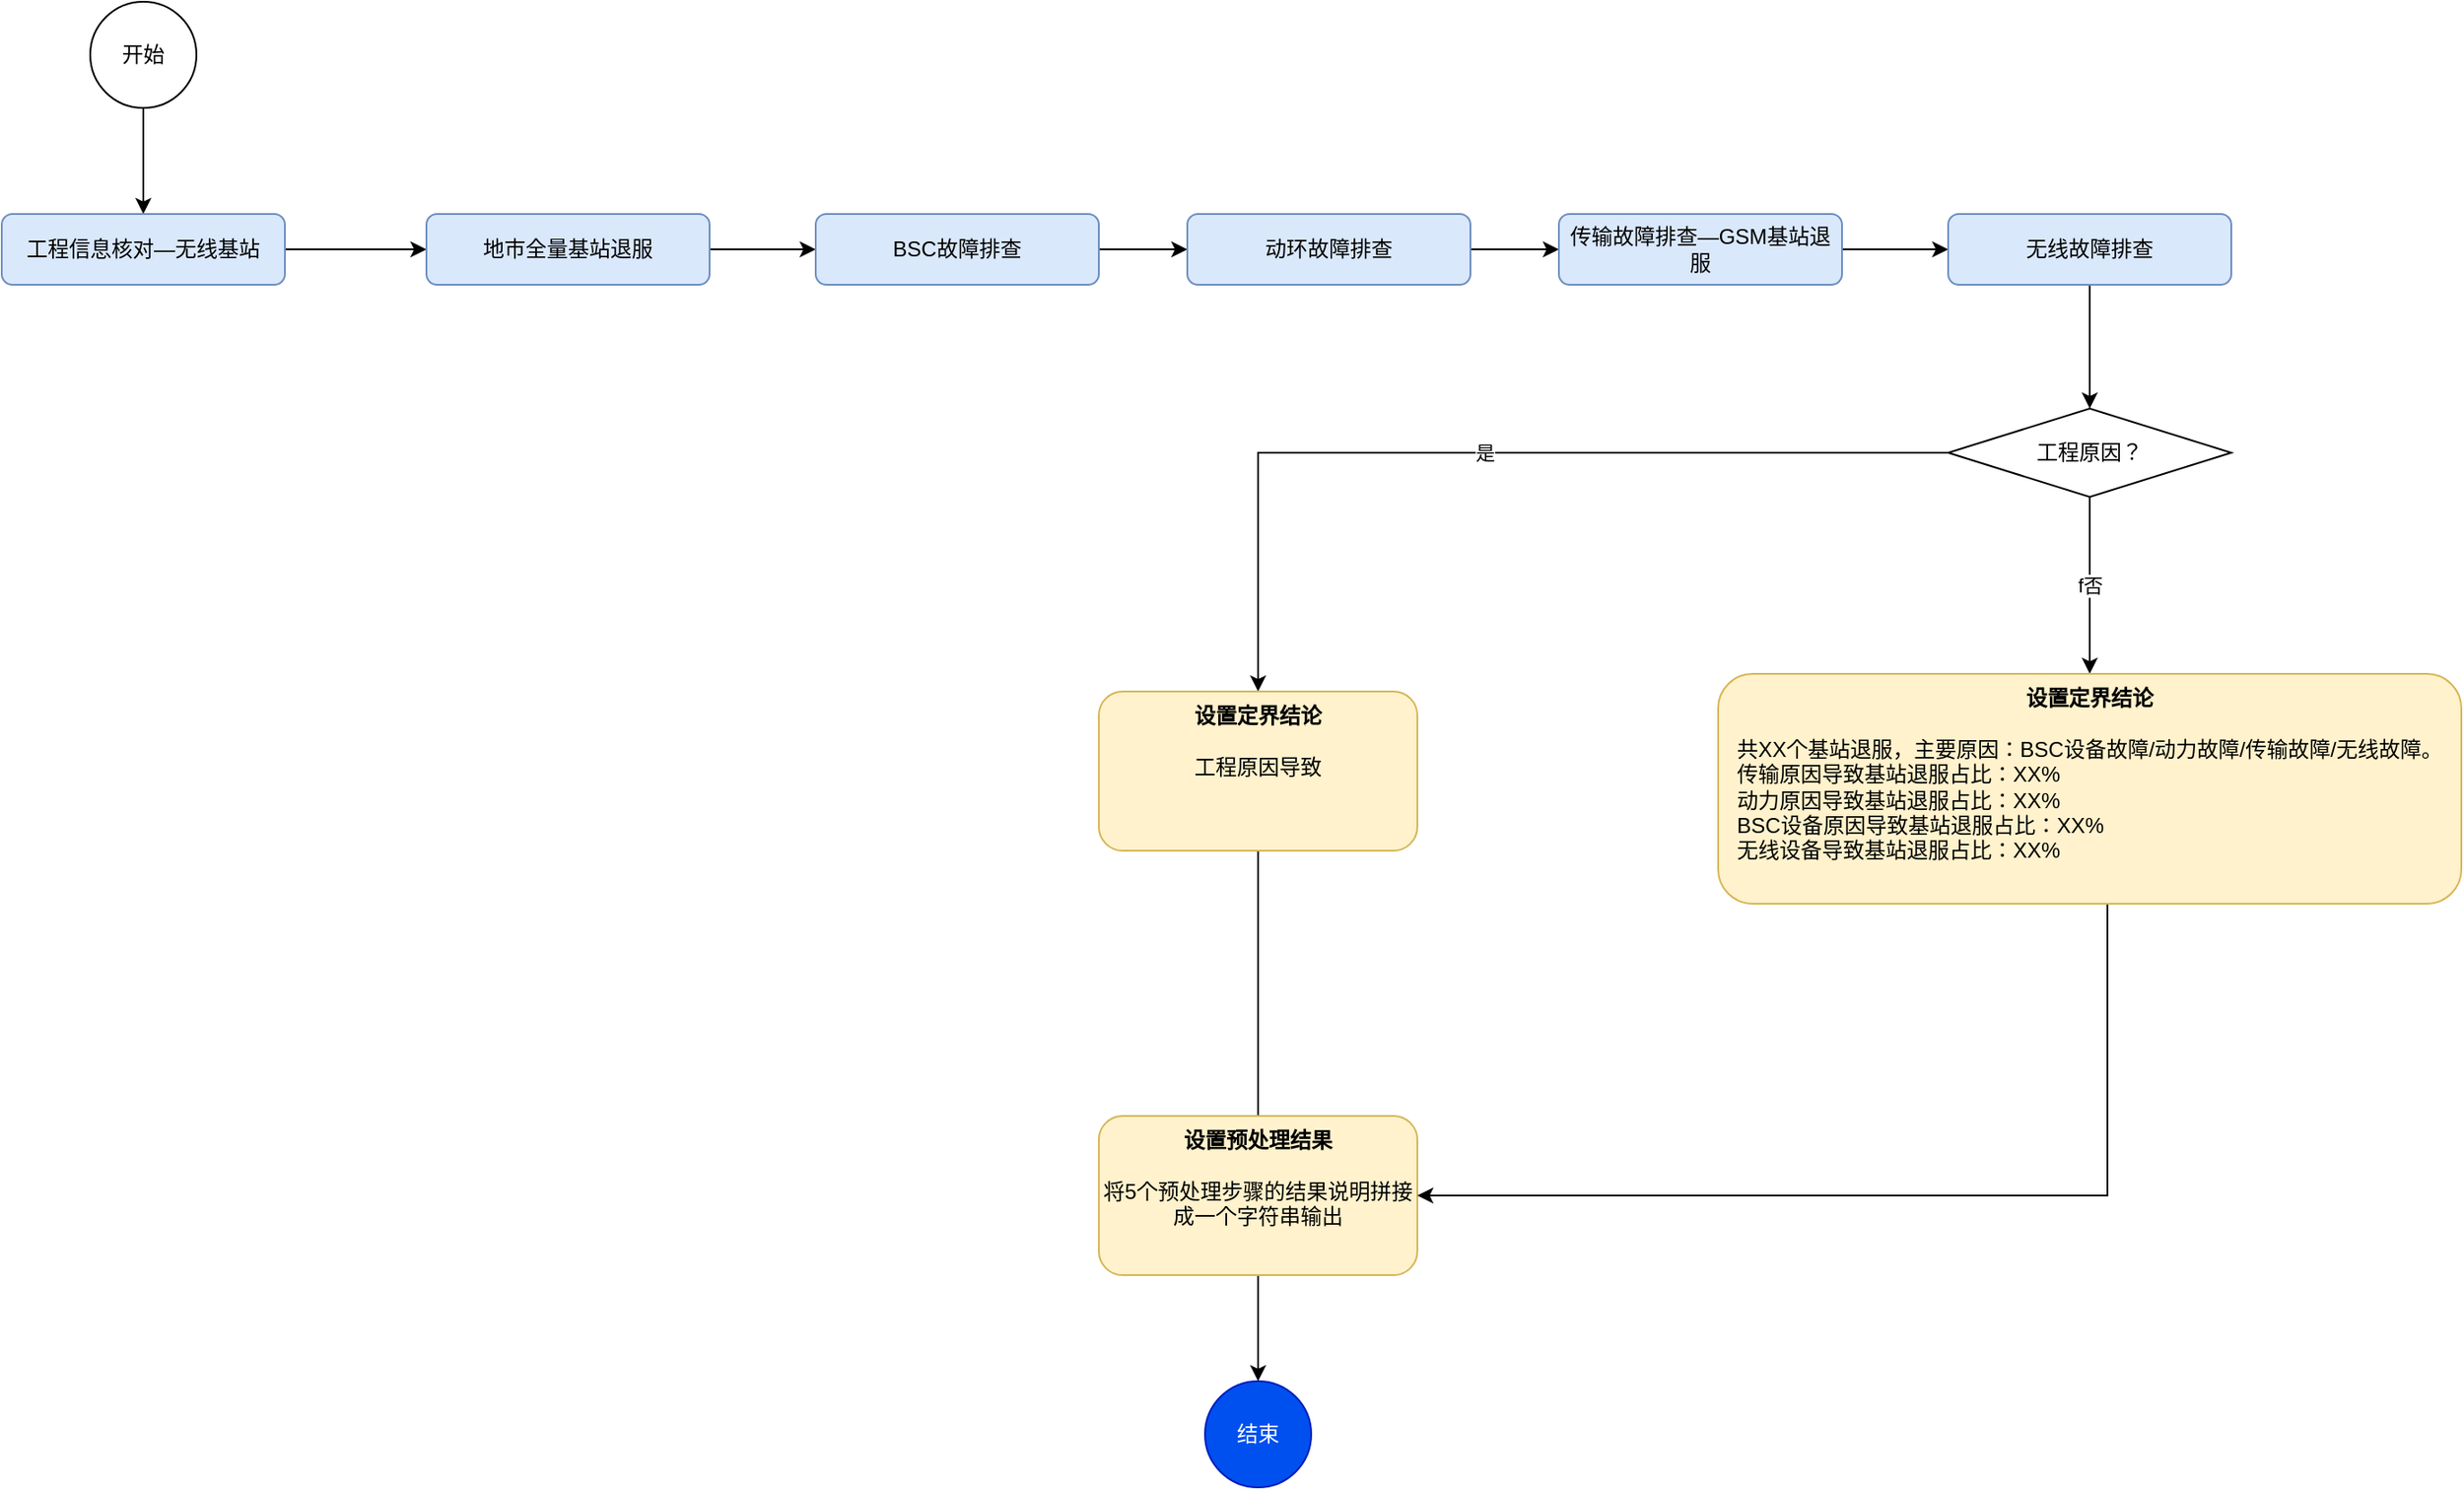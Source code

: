 <mxfile version="20.3.2" type="github">
  <diagram id="C5RBs43oDa-KdzZeNtuy" name="Page-1">
    <mxGraphModel dx="2622" dy="794" grid="1" gridSize="10" guides="1" tooltips="1" connect="1" arrows="1" fold="1" page="1" pageScale="1" pageWidth="1200" pageHeight="1600" math="0" shadow="0">
      <root>
        <mxCell id="WIyWlLk6GJQsqaUBKTNV-0" />
        <mxCell id="WIyWlLk6GJQsqaUBKTNV-1" parent="WIyWlLk6GJQsqaUBKTNV-0" />
        <mxCell id="zWHT3cYMJzGiNdSItW_B-34" style="edgeStyle=orthogonalEdgeStyle;rounded=0;orthogonalLoop=1;jettySize=auto;html=1;entryX=0.5;entryY=0;entryDx=0;entryDy=0;" edge="1" parent="WIyWlLk6GJQsqaUBKTNV-1" source="zWHT3cYMJzGiNdSItW_B-32" target="zWHT3cYMJzGiNdSItW_B-33">
          <mxGeometry relative="1" as="geometry" />
        </mxCell>
        <mxCell id="zWHT3cYMJzGiNdSItW_B-32" value="开始" style="ellipse;whiteSpace=wrap;html=1;aspect=fixed;" vertex="1" parent="WIyWlLk6GJQsqaUBKTNV-1">
          <mxGeometry x="-960" y="40" width="60" height="60" as="geometry" />
        </mxCell>
        <mxCell id="zWHT3cYMJzGiNdSItW_B-68" style="edgeStyle=orthogonalEdgeStyle;rounded=0;orthogonalLoop=1;jettySize=auto;html=1;entryX=0;entryY=0.5;entryDx=0;entryDy=0;" edge="1" parent="WIyWlLk6GJQsqaUBKTNV-1" source="zWHT3cYMJzGiNdSItW_B-33" target="zWHT3cYMJzGiNdSItW_B-42">
          <mxGeometry relative="1" as="geometry" />
        </mxCell>
        <mxCell id="zWHT3cYMJzGiNdSItW_B-33" value="工程信息核对—无线基站" style="rounded=1;whiteSpace=wrap;html=1;fontSize=12;glass=0;strokeWidth=1;shadow=0;fillColor=#dae8fc;strokeColor=#6c8ebf;" vertex="1" parent="WIyWlLk6GJQsqaUBKTNV-1">
          <mxGeometry x="-1010" y="160" width="160" height="40" as="geometry" />
        </mxCell>
        <mxCell id="zWHT3cYMJzGiNdSItW_B-38" value="是" style="edgeStyle=orthogonalEdgeStyle;rounded=0;orthogonalLoop=1;jettySize=auto;html=1;entryX=0.5;entryY=0;entryDx=0;entryDy=0;" edge="1" parent="WIyWlLk6GJQsqaUBKTNV-1" source="zWHT3cYMJzGiNdSItW_B-35" target="zWHT3cYMJzGiNdSItW_B-37">
          <mxGeometry relative="1" as="geometry" />
        </mxCell>
        <mxCell id="zWHT3cYMJzGiNdSItW_B-70" value="f否" style="edgeStyle=orthogonalEdgeStyle;rounded=0;orthogonalLoop=1;jettySize=auto;html=1;entryX=0.5;entryY=0;entryDx=0;entryDy=0;" edge="1" parent="WIyWlLk6GJQsqaUBKTNV-1" source="zWHT3cYMJzGiNdSItW_B-35" target="zWHT3cYMJzGiNdSItW_B-61">
          <mxGeometry relative="1" as="geometry" />
        </mxCell>
        <mxCell id="zWHT3cYMJzGiNdSItW_B-35" value="工程原因？" style="rhombus;whiteSpace=wrap;html=1;rounded=1;glass=0;strokeWidth=1;shadow=0;arcSize=0;" vertex="1" parent="WIyWlLk6GJQsqaUBKTNV-1">
          <mxGeometry x="90" y="270" width="160" height="50" as="geometry" />
        </mxCell>
        <mxCell id="zWHT3cYMJzGiNdSItW_B-60" style="edgeStyle=orthogonalEdgeStyle;rounded=0;orthogonalLoop=1;jettySize=auto;html=1;entryX=0;entryY=0.5;entryDx=0;entryDy=0;" edge="1" parent="WIyWlLk6GJQsqaUBKTNV-1" source="zWHT3cYMJzGiNdSItW_B-37" target="zWHT3cYMJzGiNdSItW_B-39">
          <mxGeometry relative="1" as="geometry">
            <Array as="points">
              <mxPoint x="-300" y="715" />
            </Array>
          </mxGeometry>
        </mxCell>
        <mxCell id="zWHT3cYMJzGiNdSItW_B-37" value="&lt;b&gt;设置定界结论&lt;br&gt;&lt;/b&gt;&lt;br&gt;&lt;div style=&quot;text-align: left;&quot;&gt;&lt;span style=&quot;background-color: initial;&quot;&gt;工程原因导致&lt;/span&gt;&lt;/div&gt;" style="rounded=1;whiteSpace=wrap;html=1;fontSize=12;glass=0;strokeWidth=1;shadow=0;fillColor=#fff2cc;strokeColor=#d6b656;verticalAlign=top;" vertex="1" parent="WIyWlLk6GJQsqaUBKTNV-1">
          <mxGeometry x="-390" y="430" width="180" height="90" as="geometry" />
        </mxCell>
        <mxCell id="zWHT3cYMJzGiNdSItW_B-59" style="edgeStyle=orthogonalEdgeStyle;rounded=0;orthogonalLoop=1;jettySize=auto;html=1;entryX=0.5;entryY=0;entryDx=0;entryDy=0;" edge="1" parent="WIyWlLk6GJQsqaUBKTNV-1" source="zWHT3cYMJzGiNdSItW_B-39" target="zWHT3cYMJzGiNdSItW_B-58">
          <mxGeometry relative="1" as="geometry" />
        </mxCell>
        <mxCell id="zWHT3cYMJzGiNdSItW_B-39" value="&lt;b&gt;设置预处理结果&lt;br&gt;&lt;/b&gt;&lt;br&gt;将5个预处理步骤的结果说明拼接成一个字符串输出" style="rounded=1;whiteSpace=wrap;html=1;fontSize=12;glass=0;strokeWidth=1;shadow=0;fillColor=#fff2cc;strokeColor=#d6b656;verticalAlign=top;" vertex="1" parent="WIyWlLk6GJQsqaUBKTNV-1">
          <mxGeometry x="-390" y="670" width="180" height="90" as="geometry" />
        </mxCell>
        <mxCell id="zWHT3cYMJzGiNdSItW_B-46" style="edgeStyle=orthogonalEdgeStyle;rounded=0;orthogonalLoop=1;jettySize=auto;html=1;entryX=0;entryY=0.5;entryDx=0;entryDy=0;" edge="1" parent="WIyWlLk6GJQsqaUBKTNV-1" source="zWHT3cYMJzGiNdSItW_B-42" target="zWHT3cYMJzGiNdSItW_B-45">
          <mxGeometry relative="1" as="geometry" />
        </mxCell>
        <mxCell id="zWHT3cYMJzGiNdSItW_B-42" value="地市全量基站退服" style="rounded=1;whiteSpace=wrap;html=1;fontSize=12;glass=0;strokeWidth=1;shadow=0;fillColor=#dae8fc;strokeColor=#6c8ebf;" vertex="1" parent="WIyWlLk6GJQsqaUBKTNV-1">
          <mxGeometry x="-770" y="160" width="160" height="40" as="geometry" />
        </mxCell>
        <mxCell id="zWHT3cYMJzGiNdSItW_B-50" style="edgeStyle=orthogonalEdgeStyle;rounded=0;orthogonalLoop=1;jettySize=auto;html=1;entryX=0;entryY=0.5;entryDx=0;entryDy=0;" edge="1" parent="WIyWlLk6GJQsqaUBKTNV-1" source="zWHT3cYMJzGiNdSItW_B-45" target="zWHT3cYMJzGiNdSItW_B-47">
          <mxGeometry relative="1" as="geometry" />
        </mxCell>
        <mxCell id="zWHT3cYMJzGiNdSItW_B-45" value="BSC故障排查" style="rounded=1;whiteSpace=wrap;html=1;fontSize=12;glass=0;strokeWidth=1;shadow=0;fillColor=#dae8fc;strokeColor=#6c8ebf;" vertex="1" parent="WIyWlLk6GJQsqaUBKTNV-1">
          <mxGeometry x="-550" y="160" width="160" height="40" as="geometry" />
        </mxCell>
        <mxCell id="zWHT3cYMJzGiNdSItW_B-51" style="edgeStyle=orthogonalEdgeStyle;rounded=0;orthogonalLoop=1;jettySize=auto;html=1;entryX=0;entryY=0.5;entryDx=0;entryDy=0;" edge="1" parent="WIyWlLk6GJQsqaUBKTNV-1" source="zWHT3cYMJzGiNdSItW_B-47" target="zWHT3cYMJzGiNdSItW_B-48">
          <mxGeometry relative="1" as="geometry" />
        </mxCell>
        <mxCell id="zWHT3cYMJzGiNdSItW_B-47" value="动环故障排查" style="rounded=1;whiteSpace=wrap;html=1;fontSize=12;glass=0;strokeWidth=1;shadow=0;fillColor=#dae8fc;strokeColor=#6c8ebf;" vertex="1" parent="WIyWlLk6GJQsqaUBKTNV-1">
          <mxGeometry x="-340" y="160" width="160" height="40" as="geometry" />
        </mxCell>
        <mxCell id="zWHT3cYMJzGiNdSItW_B-53" style="edgeStyle=orthogonalEdgeStyle;rounded=0;orthogonalLoop=1;jettySize=auto;html=1;entryX=0;entryY=0.5;entryDx=0;entryDy=0;" edge="1" parent="WIyWlLk6GJQsqaUBKTNV-1" source="zWHT3cYMJzGiNdSItW_B-48" target="zWHT3cYMJzGiNdSItW_B-49">
          <mxGeometry relative="1" as="geometry" />
        </mxCell>
        <mxCell id="zWHT3cYMJzGiNdSItW_B-48" value="传输故障排查—GSM基站退服" style="rounded=1;whiteSpace=wrap;html=1;fontSize=12;glass=0;strokeWidth=1;shadow=0;fillColor=#dae8fc;strokeColor=#6c8ebf;" vertex="1" parent="WIyWlLk6GJQsqaUBKTNV-1">
          <mxGeometry x="-130" y="160" width="160" height="40" as="geometry" />
        </mxCell>
        <mxCell id="zWHT3cYMJzGiNdSItW_B-69" style="edgeStyle=orthogonalEdgeStyle;rounded=0;orthogonalLoop=1;jettySize=auto;html=1;entryX=0.5;entryY=0;entryDx=0;entryDy=0;" edge="1" parent="WIyWlLk6GJQsqaUBKTNV-1" source="zWHT3cYMJzGiNdSItW_B-49" target="zWHT3cYMJzGiNdSItW_B-35">
          <mxGeometry relative="1" as="geometry">
            <Array as="points">
              <mxPoint x="170" y="270" />
            </Array>
          </mxGeometry>
        </mxCell>
        <mxCell id="zWHT3cYMJzGiNdSItW_B-49" value="无线故障排查" style="rounded=1;whiteSpace=wrap;html=1;fontSize=12;glass=0;strokeWidth=1;shadow=0;fillColor=#dae8fc;strokeColor=#6c8ebf;" vertex="1" parent="WIyWlLk6GJQsqaUBKTNV-1">
          <mxGeometry x="90" y="160" width="160" height="40" as="geometry" />
        </mxCell>
        <mxCell id="zWHT3cYMJzGiNdSItW_B-58" value="结束" style="ellipse;whiteSpace=wrap;html=1;aspect=fixed;fillColor=#0050ef;fontColor=#ffffff;strokeColor=#001DBC;" vertex="1" parent="WIyWlLk6GJQsqaUBKTNV-1">
          <mxGeometry x="-330" y="820" width="60" height="60" as="geometry" />
        </mxCell>
        <mxCell id="zWHT3cYMJzGiNdSItW_B-63" style="edgeStyle=orthogonalEdgeStyle;rounded=0;orthogonalLoop=1;jettySize=auto;html=1;entryX=1;entryY=0.5;entryDx=0;entryDy=0;" edge="1" parent="WIyWlLk6GJQsqaUBKTNV-1" source="zWHT3cYMJzGiNdSItW_B-61" target="zWHT3cYMJzGiNdSItW_B-39">
          <mxGeometry relative="1" as="geometry">
            <Array as="points">
              <mxPoint x="180" y="715" />
            </Array>
          </mxGeometry>
        </mxCell>
        <mxCell id="zWHT3cYMJzGiNdSItW_B-61" value="&lt;b&gt;设置定界结论&lt;br&gt;&lt;/b&gt;&lt;br&gt;&lt;div style=&quot;text-align: left;&quot;&gt;共XX个基站退服，主要原因：BSC设备故障/动力故障/传输故障/无线故障。&lt;/div&gt;&lt;div style=&quot;text-align: left;&quot;&gt;传输原因导致基站退服占比：XX%&lt;/div&gt;&lt;div style=&quot;text-align: left;&quot;&gt;动力原因导致基站退服占比：XX%&lt;/div&gt;&lt;div style=&quot;text-align: left;&quot;&gt;BSC设备原因导致基站退服占比：XX%&lt;/div&gt;&lt;div style=&quot;text-align: left;&quot;&gt;无线设备导致基站退服占比：XX%&lt;/div&gt;" style="rounded=1;whiteSpace=wrap;html=1;fontSize=12;glass=0;strokeWidth=1;shadow=0;fillColor=#fff2cc;strokeColor=#d6b656;verticalAlign=top;" vertex="1" parent="WIyWlLk6GJQsqaUBKTNV-1">
          <mxGeometry x="-40" y="420" width="420" height="130" as="geometry" />
        </mxCell>
      </root>
    </mxGraphModel>
  </diagram>
</mxfile>
